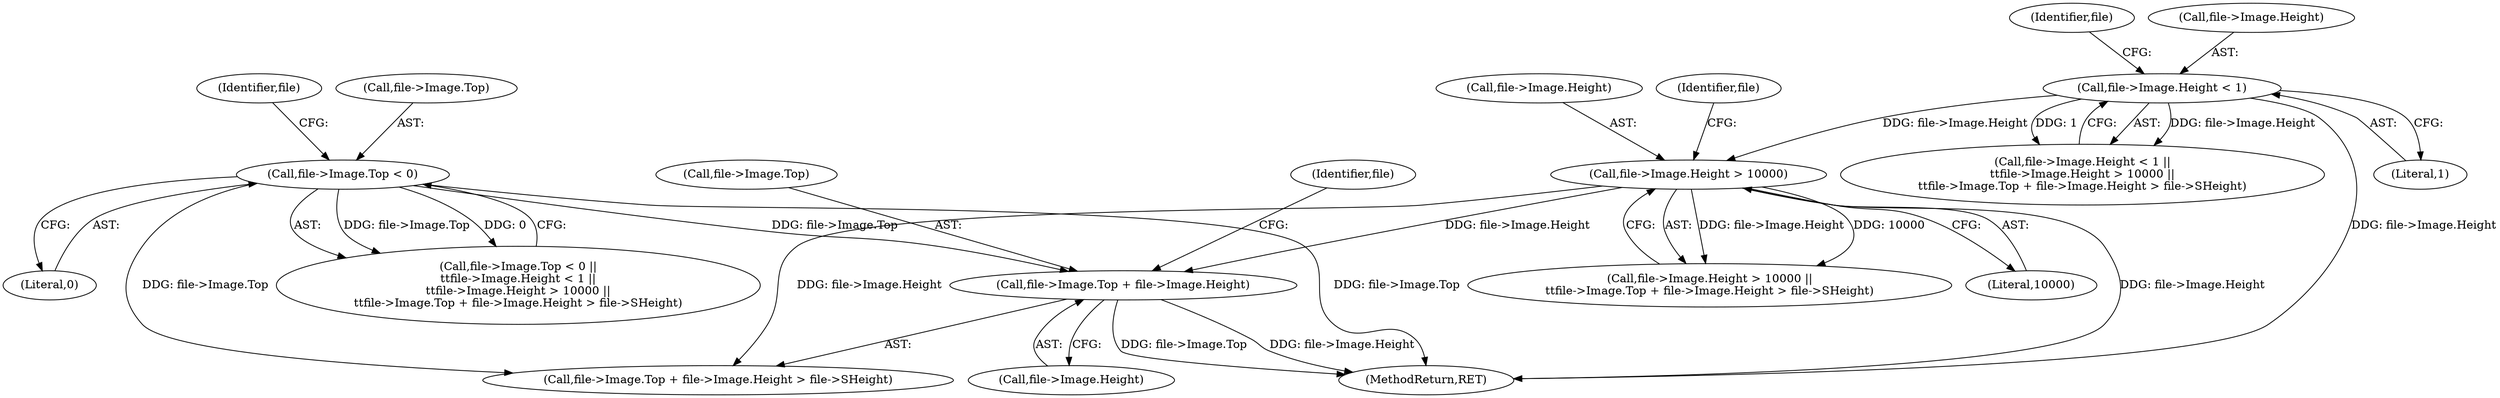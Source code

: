 digraph "0_libvips_ce684dd008532ea0bf9d4a1d89bacb35f4a83f4d@pointer" {
"1000211" [label="(Call,file->Image.Top + file->Image.Height)"];
"1000187" [label="(Call,file->Image.Top < 0)"];
"1000203" [label="(Call,file->Image.Height > 10000)"];
"1000195" [label="(Call,file->Image.Height < 1)"];
"1000209" [label="(Literal,10000)"];
"1000204" [label="(Call,file->Image.Height)"];
"1000194" [label="(Call,file->Image.Height < 1 ||\n\t\tfile->Image.Height > 10000 ||\n\t\tfile->Image.Top + file->Image.Height > file->SHeight)"];
"1000186" [label="(Call,file->Image.Top < 0 ||\n\t\tfile->Image.Height < 1 ||\n\t\tfile->Image.Height > 10000 ||\n\t\tfile->Image.Top + file->Image.Height > file->SHeight)"];
"1000210" [label="(Call,file->Image.Top + file->Image.Height > file->SHeight)"];
"1000203" [label="(Call,file->Image.Height > 10000)"];
"1000195" [label="(Call,file->Image.Height < 1)"];
"1000212" [label="(Call,file->Image.Top)"];
"1000198" [label="(Identifier,file)"];
"1000187" [label="(Call,file->Image.Top < 0)"];
"1000211" [label="(Call,file->Image.Top + file->Image.Height)"];
"1000217" [label="(Call,file->Image.Height)"];
"1000214" [label="(Identifier,file)"];
"1000201" [label="(Literal,1)"];
"1000206" [label="(Identifier,file)"];
"1000196" [label="(Call,file->Image.Height)"];
"1000303" [label="(MethodReturn,RET)"];
"1000223" [label="(Identifier,file)"];
"1000188" [label="(Call,file->Image.Top)"];
"1000193" [label="(Literal,0)"];
"1000202" [label="(Call,file->Image.Height > 10000 ||\n\t\tfile->Image.Top + file->Image.Height > file->SHeight)"];
"1000211" -> "1000210"  [label="AST: "];
"1000211" -> "1000217"  [label="CFG: "];
"1000212" -> "1000211"  [label="AST: "];
"1000217" -> "1000211"  [label="AST: "];
"1000223" -> "1000211"  [label="CFG: "];
"1000211" -> "1000303"  [label="DDG: file->Image.Height"];
"1000211" -> "1000303"  [label="DDG: file->Image.Top"];
"1000187" -> "1000211"  [label="DDG: file->Image.Top"];
"1000203" -> "1000211"  [label="DDG: file->Image.Height"];
"1000187" -> "1000186"  [label="AST: "];
"1000187" -> "1000193"  [label="CFG: "];
"1000188" -> "1000187"  [label="AST: "];
"1000193" -> "1000187"  [label="AST: "];
"1000198" -> "1000187"  [label="CFG: "];
"1000186" -> "1000187"  [label="CFG: "];
"1000187" -> "1000303"  [label="DDG: file->Image.Top"];
"1000187" -> "1000186"  [label="DDG: file->Image.Top"];
"1000187" -> "1000186"  [label="DDG: 0"];
"1000187" -> "1000210"  [label="DDG: file->Image.Top"];
"1000203" -> "1000202"  [label="AST: "];
"1000203" -> "1000209"  [label="CFG: "];
"1000204" -> "1000203"  [label="AST: "];
"1000209" -> "1000203"  [label="AST: "];
"1000214" -> "1000203"  [label="CFG: "];
"1000202" -> "1000203"  [label="CFG: "];
"1000203" -> "1000303"  [label="DDG: file->Image.Height"];
"1000203" -> "1000202"  [label="DDG: file->Image.Height"];
"1000203" -> "1000202"  [label="DDG: 10000"];
"1000195" -> "1000203"  [label="DDG: file->Image.Height"];
"1000203" -> "1000210"  [label="DDG: file->Image.Height"];
"1000195" -> "1000194"  [label="AST: "];
"1000195" -> "1000201"  [label="CFG: "];
"1000196" -> "1000195"  [label="AST: "];
"1000201" -> "1000195"  [label="AST: "];
"1000206" -> "1000195"  [label="CFG: "];
"1000194" -> "1000195"  [label="CFG: "];
"1000195" -> "1000303"  [label="DDG: file->Image.Height"];
"1000195" -> "1000194"  [label="DDG: file->Image.Height"];
"1000195" -> "1000194"  [label="DDG: 1"];
}
